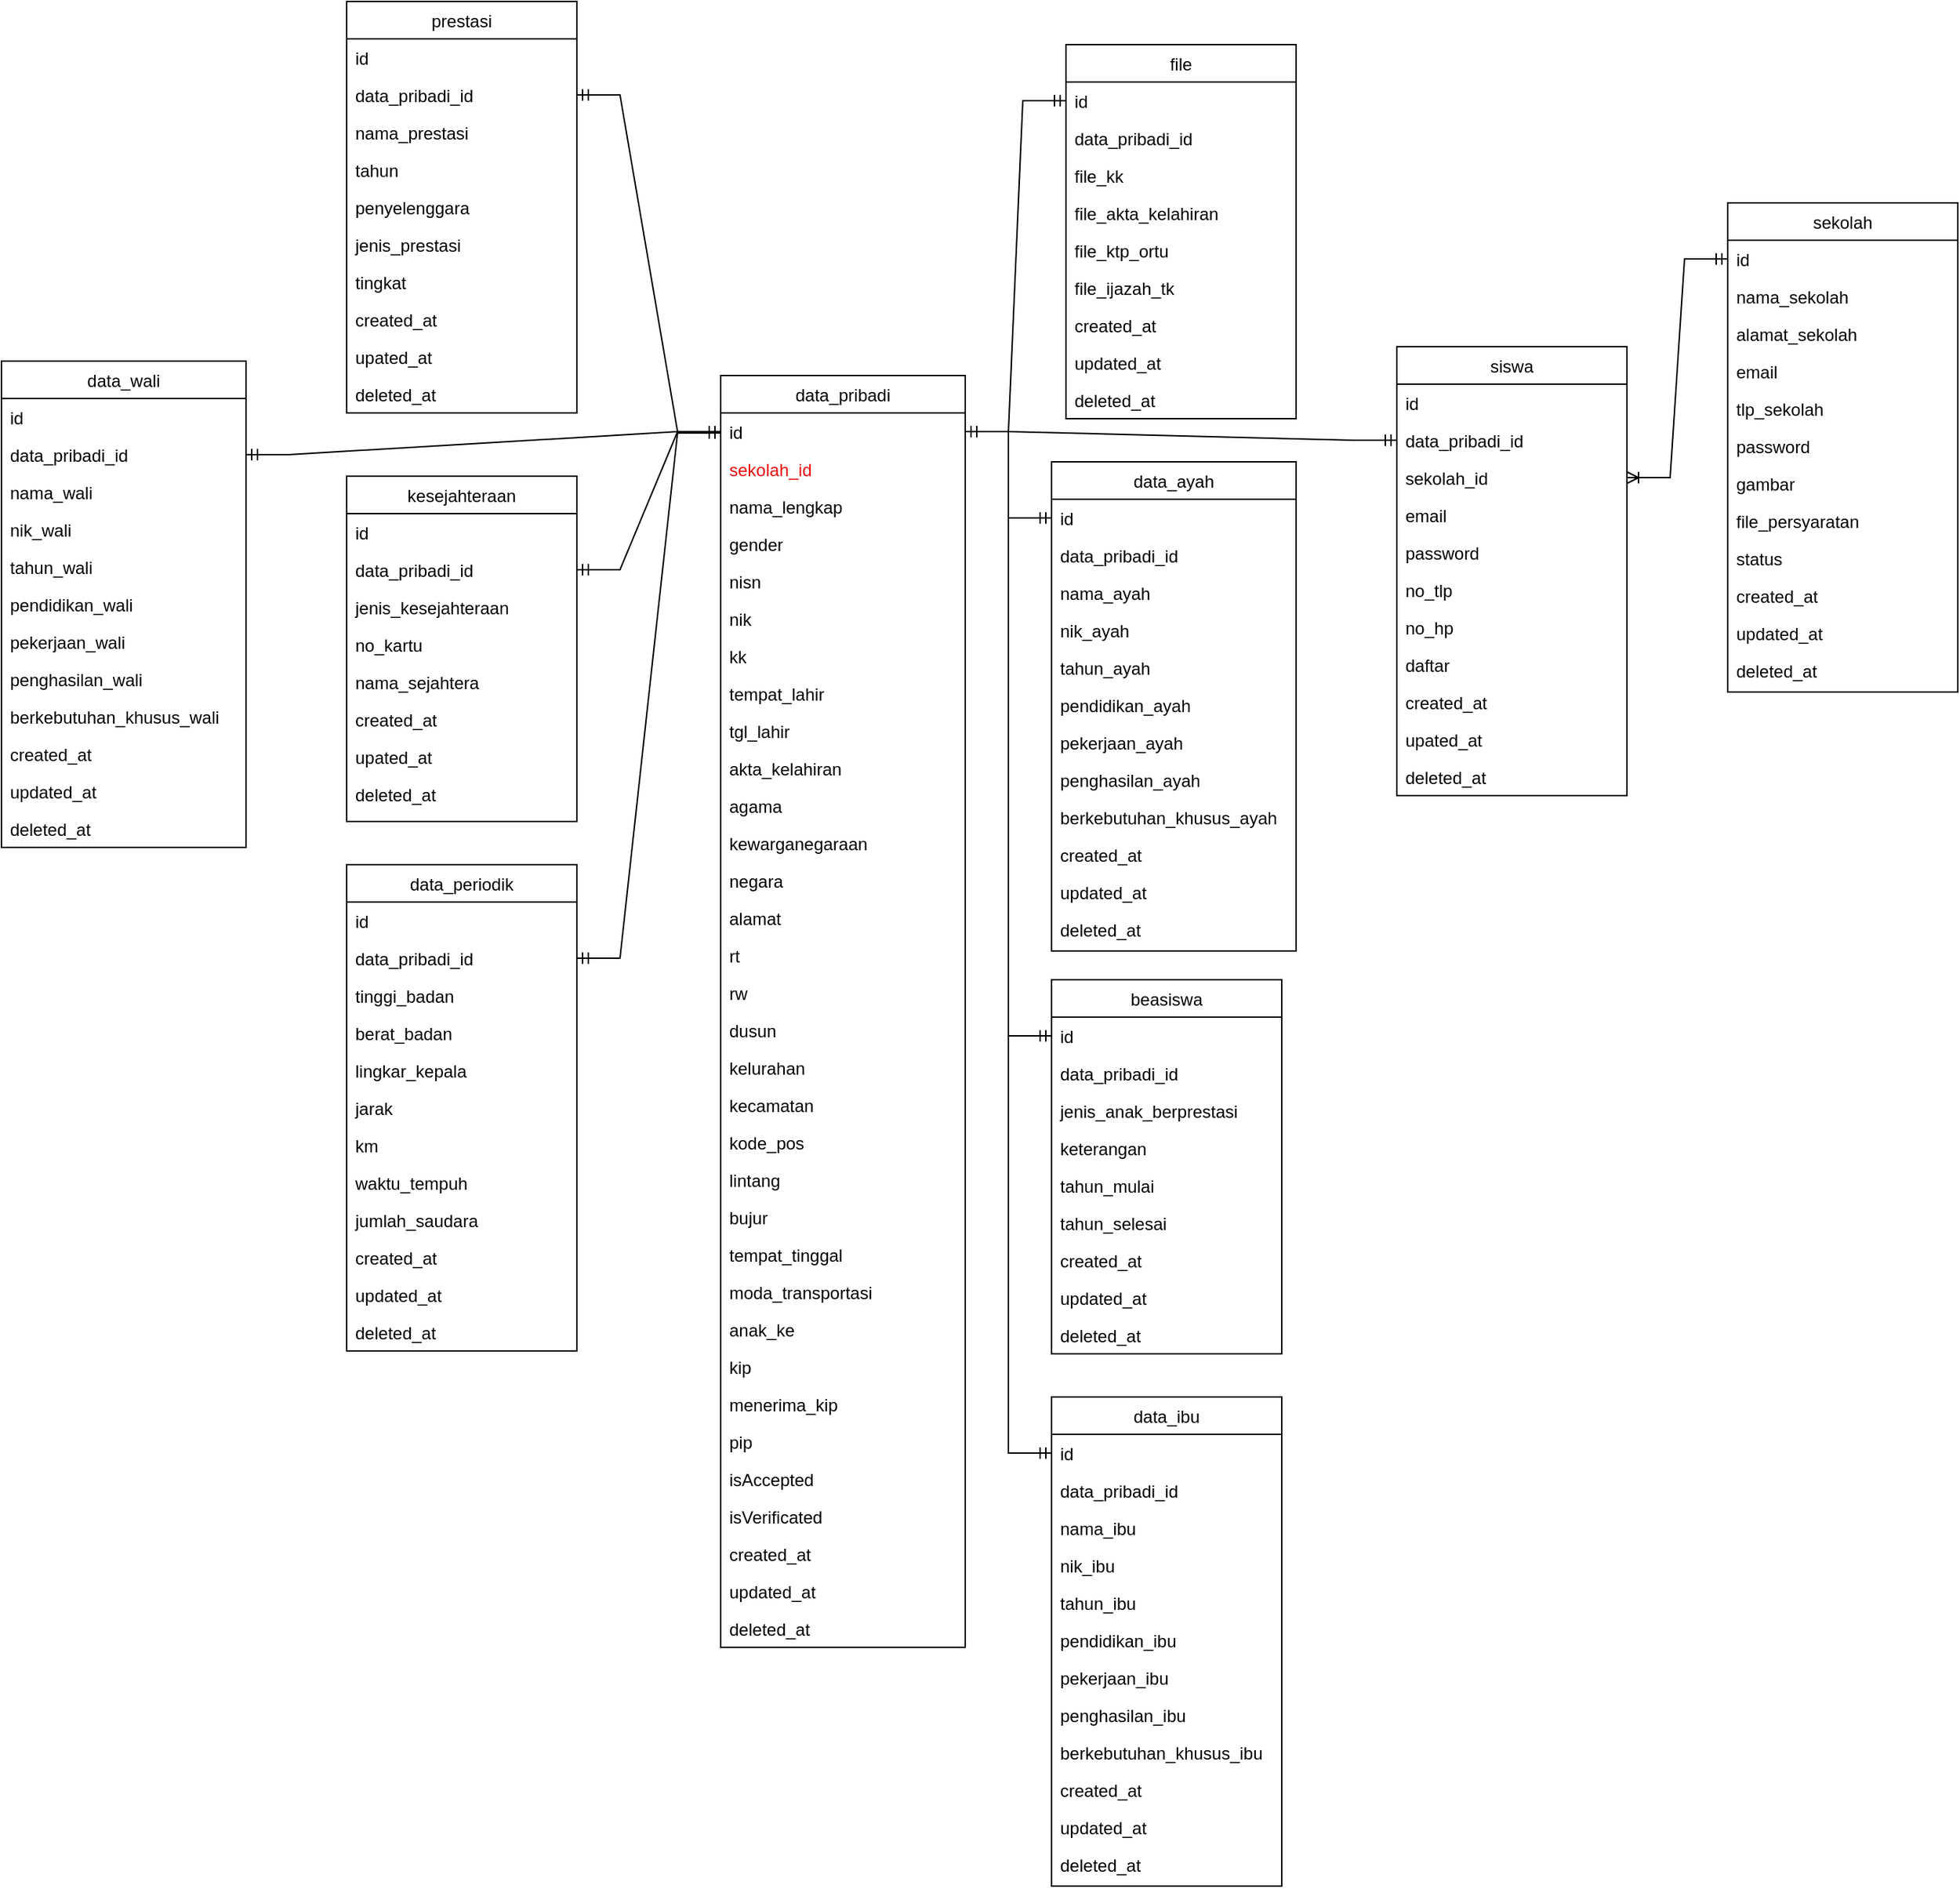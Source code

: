 <mxfile version="21.1.2" type="device">
  <diagram id="C5RBs43oDa-KdzZeNtuy" name="Page-1">
    <mxGraphModel dx="2427" dy="1991" grid="1" gridSize="10" guides="1" tooltips="1" connect="1" arrows="1" fold="1" page="1" pageScale="1" pageWidth="827" pageHeight="1169" math="0" shadow="0">
      <root>
        <mxCell id="WIyWlLk6GJQsqaUBKTNV-0" />
        <mxCell id="WIyWlLk6GJQsqaUBKTNV-1" parent="WIyWlLk6GJQsqaUBKTNV-0" />
        <mxCell id="zkfFHV4jXpPFQw0GAbJ--6" value="file" style="swimlane;fontStyle=0;align=center;verticalAlign=top;childLayout=stackLayout;horizontal=1;startSize=26;horizontalStack=0;resizeParent=1;resizeLast=0;collapsible=1;marginBottom=0;rounded=0;shadow=0;strokeWidth=1;" parent="WIyWlLk6GJQsqaUBKTNV-1" vertex="1">
          <mxGeometry x="290" y="-960" width="160" height="260" as="geometry">
            <mxRectangle x="130" y="380" width="160" height="26" as="alternateBounds" />
          </mxGeometry>
        </mxCell>
        <mxCell id="zkfFHV4jXpPFQw0GAbJ--7" value="id" style="text;align=left;verticalAlign=top;spacingLeft=4;spacingRight=4;overflow=hidden;rotatable=0;points=[[0,0.5],[1,0.5]];portConstraint=eastwest;" parent="zkfFHV4jXpPFQw0GAbJ--6" vertex="1">
          <mxGeometry y="26" width="160" height="26" as="geometry" />
        </mxCell>
        <mxCell id="zkfFHV4jXpPFQw0GAbJ--8" value="data_pribadi_id" style="text;align=left;verticalAlign=top;spacingLeft=4;spacingRight=4;overflow=hidden;rotatable=0;points=[[0,0.5],[1,0.5]];portConstraint=eastwest;rounded=0;shadow=0;html=0;" parent="zkfFHV4jXpPFQw0GAbJ--6" vertex="1">
          <mxGeometry y="52" width="160" height="26" as="geometry" />
        </mxCell>
        <mxCell id="zkfFHV4jXpPFQw0GAbJ--10" value="file_kk" style="text;align=left;verticalAlign=top;spacingLeft=4;spacingRight=4;overflow=hidden;rotatable=0;points=[[0,0.5],[1,0.5]];portConstraint=eastwest;fontStyle=0" parent="zkfFHV4jXpPFQw0GAbJ--6" vertex="1">
          <mxGeometry y="78" width="160" height="26" as="geometry" />
        </mxCell>
        <mxCell id="zkfFHV4jXpPFQw0GAbJ--11" value="file_akta_kelahiran" style="text;align=left;verticalAlign=top;spacingLeft=4;spacingRight=4;overflow=hidden;rotatable=0;points=[[0,0.5],[1,0.5]];portConstraint=eastwest;" parent="zkfFHV4jXpPFQw0GAbJ--6" vertex="1">
          <mxGeometry y="104" width="160" height="26" as="geometry" />
        </mxCell>
        <mxCell id="XGz8ffp7EtzrBtbNcbw--108" value="file_ktp_ortu" style="text;align=left;verticalAlign=top;spacingLeft=4;spacingRight=4;overflow=hidden;rotatable=0;points=[[0,0.5],[1,0.5]];portConstraint=eastwest;fontStyle=0" vertex="1" parent="zkfFHV4jXpPFQw0GAbJ--6">
          <mxGeometry y="130" width="160" height="26" as="geometry" />
        </mxCell>
        <mxCell id="XGz8ffp7EtzrBtbNcbw--109" value="file_ijazah_tk" style="text;align=left;verticalAlign=top;spacingLeft=4;spacingRight=4;overflow=hidden;rotatable=0;points=[[0,0.5],[1,0.5]];portConstraint=eastwest;fontStyle=0" vertex="1" parent="zkfFHV4jXpPFQw0GAbJ--6">
          <mxGeometry y="156" width="160" height="26" as="geometry" />
        </mxCell>
        <mxCell id="XGz8ffp7EtzrBtbNcbw--124" value="created_at" style="text;align=left;verticalAlign=top;spacingLeft=4;spacingRight=4;overflow=hidden;rotatable=0;points=[[0,0.5],[1,0.5]];portConstraint=eastwest;fontStyle=0" vertex="1" parent="zkfFHV4jXpPFQw0GAbJ--6">
          <mxGeometry y="182" width="160" height="26" as="geometry" />
        </mxCell>
        <mxCell id="XGz8ffp7EtzrBtbNcbw--125" value="updated_at" style="text;align=left;verticalAlign=top;spacingLeft=4;spacingRight=4;overflow=hidden;rotatable=0;points=[[0,0.5],[1,0.5]];portConstraint=eastwest;fontStyle=0" vertex="1" parent="zkfFHV4jXpPFQw0GAbJ--6">
          <mxGeometry y="208" width="160" height="26" as="geometry" />
        </mxCell>
        <mxCell id="XGz8ffp7EtzrBtbNcbw--126" value="deleted_at" style="text;align=left;verticalAlign=top;spacingLeft=4;spacingRight=4;overflow=hidden;rotatable=0;points=[[0,0.5],[1,0.5]];portConstraint=eastwest;fontStyle=0" vertex="1" parent="zkfFHV4jXpPFQw0GAbJ--6">
          <mxGeometry y="234" width="160" height="26" as="geometry" />
        </mxCell>
        <mxCell id="zkfFHV4jXpPFQw0GAbJ--13" value="beasiswa" style="swimlane;fontStyle=0;align=center;verticalAlign=top;childLayout=stackLayout;horizontal=1;startSize=26;horizontalStack=0;resizeParent=1;resizeLast=0;collapsible=1;marginBottom=0;rounded=0;shadow=0;strokeWidth=1;" parent="WIyWlLk6GJQsqaUBKTNV-1" vertex="1">
          <mxGeometry x="280" y="-310" width="160" height="260" as="geometry">
            <mxRectangle x="340" y="380" width="170" height="26" as="alternateBounds" />
          </mxGeometry>
        </mxCell>
        <mxCell id="zkfFHV4jXpPFQw0GAbJ--14" value="id" style="text;align=left;verticalAlign=top;spacingLeft=4;spacingRight=4;overflow=hidden;rotatable=0;points=[[0,0.5],[1,0.5]];portConstraint=eastwest;" parent="zkfFHV4jXpPFQw0GAbJ--13" vertex="1">
          <mxGeometry y="26" width="160" height="26" as="geometry" />
        </mxCell>
        <mxCell id="XGz8ffp7EtzrBtbNcbw--8" value="data_pribadi_id" style="text;align=left;verticalAlign=top;spacingLeft=4;spacingRight=4;overflow=hidden;rotatable=0;points=[[0,0.5],[1,0.5]];portConstraint=eastwest;" vertex="1" parent="zkfFHV4jXpPFQw0GAbJ--13">
          <mxGeometry y="52" width="160" height="26" as="geometry" />
        </mxCell>
        <mxCell id="XGz8ffp7EtzrBtbNcbw--9" value="jenis_anak_berprestasi" style="text;align=left;verticalAlign=top;spacingLeft=4;spacingRight=4;overflow=hidden;rotatable=0;points=[[0,0.5],[1,0.5]];portConstraint=eastwest;" vertex="1" parent="zkfFHV4jXpPFQw0GAbJ--13">
          <mxGeometry y="78" width="160" height="26" as="geometry" />
        </mxCell>
        <mxCell id="XGz8ffp7EtzrBtbNcbw--10" value="keterangan" style="text;align=left;verticalAlign=top;spacingLeft=4;spacingRight=4;overflow=hidden;rotatable=0;points=[[0,0.5],[1,0.5]];portConstraint=eastwest;" vertex="1" parent="zkfFHV4jXpPFQw0GAbJ--13">
          <mxGeometry y="104" width="160" height="26" as="geometry" />
        </mxCell>
        <mxCell id="XGz8ffp7EtzrBtbNcbw--11" value="tahun_mulai" style="text;align=left;verticalAlign=top;spacingLeft=4;spacingRight=4;overflow=hidden;rotatable=0;points=[[0,0.5],[1,0.5]];portConstraint=eastwest;" vertex="1" parent="zkfFHV4jXpPFQw0GAbJ--13">
          <mxGeometry y="130" width="160" height="26" as="geometry" />
        </mxCell>
        <mxCell id="XGz8ffp7EtzrBtbNcbw--12" value="tahun_selesai" style="text;align=left;verticalAlign=top;spacingLeft=4;spacingRight=4;overflow=hidden;rotatable=0;points=[[0,0.5],[1,0.5]];portConstraint=eastwest;" vertex="1" parent="zkfFHV4jXpPFQw0GAbJ--13">
          <mxGeometry y="156" width="160" height="26" as="geometry" />
        </mxCell>
        <mxCell id="XGz8ffp7EtzrBtbNcbw--29" value="created_at" style="text;align=left;verticalAlign=top;spacingLeft=4;spacingRight=4;overflow=hidden;rotatable=0;points=[[0,0.5],[1,0.5]];portConstraint=eastwest;" vertex="1" parent="zkfFHV4jXpPFQw0GAbJ--13">
          <mxGeometry y="182" width="160" height="26" as="geometry" />
        </mxCell>
        <mxCell id="XGz8ffp7EtzrBtbNcbw--30" value="updated_at" style="text;align=left;verticalAlign=top;spacingLeft=4;spacingRight=4;overflow=hidden;rotatable=0;points=[[0,0.5],[1,0.5]];portConstraint=eastwest;" vertex="1" parent="zkfFHV4jXpPFQw0GAbJ--13">
          <mxGeometry y="208" width="160" height="26" as="geometry" />
        </mxCell>
        <mxCell id="XGz8ffp7EtzrBtbNcbw--31" value="deleted_at" style="text;align=left;verticalAlign=top;spacingLeft=4;spacingRight=4;overflow=hidden;rotatable=0;points=[[0,0.5],[1,0.5]];portConstraint=eastwest;" vertex="1" parent="zkfFHV4jXpPFQw0GAbJ--13">
          <mxGeometry y="234" width="160" height="26" as="geometry" />
        </mxCell>
        <mxCell id="zkfFHV4jXpPFQw0GAbJ--17" value="sekolah" style="swimlane;fontStyle=0;align=center;verticalAlign=top;childLayout=stackLayout;horizontal=1;startSize=26;horizontalStack=0;resizeParent=1;resizeLast=0;collapsible=1;marginBottom=0;rounded=0;shadow=0;strokeWidth=1;" parent="WIyWlLk6GJQsqaUBKTNV-1" vertex="1">
          <mxGeometry x="750" y="-850" width="160" height="340" as="geometry">
            <mxRectangle x="550" y="140" width="160" height="26" as="alternateBounds" />
          </mxGeometry>
        </mxCell>
        <mxCell id="zkfFHV4jXpPFQw0GAbJ--18" value="id" style="text;align=left;verticalAlign=top;spacingLeft=4;spacingRight=4;overflow=hidden;rotatable=0;points=[[0,0.5],[1,0.5]];portConstraint=eastwest;" parent="zkfFHV4jXpPFQw0GAbJ--17" vertex="1">
          <mxGeometry y="26" width="160" height="26" as="geometry" />
        </mxCell>
        <mxCell id="zkfFHV4jXpPFQw0GAbJ--19" value="nama_sekolah" style="text;align=left;verticalAlign=top;spacingLeft=4;spacingRight=4;overflow=hidden;rotatable=0;points=[[0,0.5],[1,0.5]];portConstraint=eastwest;rounded=0;shadow=0;html=0;" parent="zkfFHV4jXpPFQw0GAbJ--17" vertex="1">
          <mxGeometry y="52" width="160" height="26" as="geometry" />
        </mxCell>
        <mxCell id="zkfFHV4jXpPFQw0GAbJ--20" value="alamat_sekolah" style="text;align=left;verticalAlign=top;spacingLeft=4;spacingRight=4;overflow=hidden;rotatable=0;points=[[0,0.5],[1,0.5]];portConstraint=eastwest;rounded=0;shadow=0;html=0;" parent="zkfFHV4jXpPFQw0GAbJ--17" vertex="1">
          <mxGeometry y="78" width="160" height="26" as="geometry" />
        </mxCell>
        <mxCell id="zkfFHV4jXpPFQw0GAbJ--21" value="email" style="text;align=left;verticalAlign=top;spacingLeft=4;spacingRight=4;overflow=hidden;rotatable=0;points=[[0,0.5],[1,0.5]];portConstraint=eastwest;rounded=0;shadow=0;html=0;" parent="zkfFHV4jXpPFQw0GAbJ--17" vertex="1">
          <mxGeometry y="104" width="160" height="26" as="geometry" />
        </mxCell>
        <mxCell id="zkfFHV4jXpPFQw0GAbJ--22" value="tlp_sekolah" style="text;align=left;verticalAlign=top;spacingLeft=4;spacingRight=4;overflow=hidden;rotatable=0;points=[[0,0.5],[1,0.5]];portConstraint=eastwest;rounded=0;shadow=0;html=0;" parent="zkfFHV4jXpPFQw0GAbJ--17" vertex="1">
          <mxGeometry y="130" width="160" height="26" as="geometry" />
        </mxCell>
        <mxCell id="XGz8ffp7EtzrBtbNcbw--4" value="password" style="text;align=left;verticalAlign=top;spacingLeft=4;spacingRight=4;overflow=hidden;rotatable=0;points=[[0,0.5],[1,0.5]];portConstraint=eastwest;rounded=0;shadow=0;html=0;" vertex="1" parent="zkfFHV4jXpPFQw0GAbJ--17">
          <mxGeometry y="156" width="160" height="26" as="geometry" />
        </mxCell>
        <mxCell id="XGz8ffp7EtzrBtbNcbw--5" value="gambar" style="text;align=left;verticalAlign=top;spacingLeft=4;spacingRight=4;overflow=hidden;rotatable=0;points=[[0,0.5],[1,0.5]];portConstraint=eastwest;rounded=0;shadow=0;html=0;" vertex="1" parent="zkfFHV4jXpPFQw0GAbJ--17">
          <mxGeometry y="182" width="160" height="26" as="geometry" />
        </mxCell>
        <mxCell id="XGz8ffp7EtzrBtbNcbw--6" value="file_persyaratan" style="text;align=left;verticalAlign=top;spacingLeft=4;spacingRight=4;overflow=hidden;rotatable=0;points=[[0,0.5],[1,0.5]];portConstraint=eastwest;rounded=0;shadow=0;html=0;" vertex="1" parent="zkfFHV4jXpPFQw0GAbJ--17">
          <mxGeometry y="208" width="160" height="26" as="geometry" />
        </mxCell>
        <mxCell id="XGz8ffp7EtzrBtbNcbw--7" value="status" style="text;align=left;verticalAlign=top;spacingLeft=4;spacingRight=4;overflow=hidden;rotatable=0;points=[[0,0.5],[1,0.5]];portConstraint=eastwest;rounded=0;shadow=0;html=0;" vertex="1" parent="zkfFHV4jXpPFQw0GAbJ--17">
          <mxGeometry y="234" width="160" height="26" as="geometry" />
        </mxCell>
        <mxCell id="XGz8ffp7EtzrBtbNcbw--23" value="created_at" style="text;align=left;verticalAlign=top;spacingLeft=4;spacingRight=4;overflow=hidden;rotatable=0;points=[[0,0.5],[1,0.5]];portConstraint=eastwest;rounded=0;shadow=0;html=0;" vertex="1" parent="zkfFHV4jXpPFQw0GAbJ--17">
          <mxGeometry y="260" width="160" height="26" as="geometry" />
        </mxCell>
        <mxCell id="XGz8ffp7EtzrBtbNcbw--24" value="updated_at" style="text;align=left;verticalAlign=top;spacingLeft=4;spacingRight=4;overflow=hidden;rotatable=0;points=[[0,0.5],[1,0.5]];portConstraint=eastwest;rounded=0;shadow=0;html=0;" vertex="1" parent="zkfFHV4jXpPFQw0GAbJ--17">
          <mxGeometry y="286" width="160" height="26" as="geometry" />
        </mxCell>
        <mxCell id="XGz8ffp7EtzrBtbNcbw--25" value="deleted_at" style="text;align=left;verticalAlign=top;spacingLeft=4;spacingRight=4;overflow=hidden;rotatable=0;points=[[0,0.5],[1,0.5]];portConstraint=eastwest;rounded=0;shadow=0;html=0;" vertex="1" parent="zkfFHV4jXpPFQw0GAbJ--17">
          <mxGeometry y="312" width="160" height="26" as="geometry" />
        </mxCell>
        <mxCell id="XGz8ffp7EtzrBtbNcbw--13" value="data_ayah" style="swimlane;fontStyle=0;align=center;verticalAlign=top;childLayout=stackLayout;horizontal=1;startSize=26;horizontalStack=0;resizeParent=1;resizeLast=0;collapsible=1;marginBottom=0;rounded=0;shadow=0;strokeWidth=1;" vertex="1" parent="WIyWlLk6GJQsqaUBKTNV-1">
          <mxGeometry x="280" y="-670" width="170" height="340" as="geometry">
            <mxRectangle x="550" y="140" width="160" height="26" as="alternateBounds" />
          </mxGeometry>
        </mxCell>
        <mxCell id="XGz8ffp7EtzrBtbNcbw--14" value="id" style="text;align=left;verticalAlign=top;spacingLeft=4;spacingRight=4;overflow=hidden;rotatable=0;points=[[0,0.5],[1,0.5]];portConstraint=eastwest;" vertex="1" parent="XGz8ffp7EtzrBtbNcbw--13">
          <mxGeometry y="26" width="170" height="26" as="geometry" />
        </mxCell>
        <mxCell id="XGz8ffp7EtzrBtbNcbw--70" value="data_pribadi_id" style="text;align=left;verticalAlign=top;spacingLeft=4;spacingRight=4;overflow=hidden;rotatable=0;points=[[0,0.5],[1,0.5]];portConstraint=eastwest;rounded=0;shadow=0;html=0;" vertex="1" parent="XGz8ffp7EtzrBtbNcbw--13">
          <mxGeometry y="52" width="170" height="26" as="geometry" />
        </mxCell>
        <mxCell id="XGz8ffp7EtzrBtbNcbw--15" value="nama_ayah" style="text;align=left;verticalAlign=top;spacingLeft=4;spacingRight=4;overflow=hidden;rotatable=0;points=[[0,0.5],[1,0.5]];portConstraint=eastwest;rounded=0;shadow=0;html=0;" vertex="1" parent="XGz8ffp7EtzrBtbNcbw--13">
          <mxGeometry y="78" width="170" height="26" as="geometry" />
        </mxCell>
        <mxCell id="XGz8ffp7EtzrBtbNcbw--16" value="nik_ayah" style="text;align=left;verticalAlign=top;spacingLeft=4;spacingRight=4;overflow=hidden;rotatable=0;points=[[0,0.5],[1,0.5]];portConstraint=eastwest;rounded=0;shadow=0;html=0;" vertex="1" parent="XGz8ffp7EtzrBtbNcbw--13">
          <mxGeometry y="104" width="170" height="26" as="geometry" />
        </mxCell>
        <mxCell id="XGz8ffp7EtzrBtbNcbw--17" value="tahun_ayah" style="text;align=left;verticalAlign=top;spacingLeft=4;spacingRight=4;overflow=hidden;rotatable=0;points=[[0,0.5],[1,0.5]];portConstraint=eastwest;rounded=0;shadow=0;html=0;" vertex="1" parent="XGz8ffp7EtzrBtbNcbw--13">
          <mxGeometry y="130" width="170" height="26" as="geometry" />
        </mxCell>
        <mxCell id="XGz8ffp7EtzrBtbNcbw--18" value="pendidikan_ayah" style="text;align=left;verticalAlign=top;spacingLeft=4;spacingRight=4;overflow=hidden;rotatable=0;points=[[0,0.5],[1,0.5]];portConstraint=eastwest;rounded=0;shadow=0;html=0;" vertex="1" parent="XGz8ffp7EtzrBtbNcbw--13">
          <mxGeometry y="156" width="170" height="26" as="geometry" />
        </mxCell>
        <mxCell id="XGz8ffp7EtzrBtbNcbw--19" value="pekerjaan_ayah" style="text;align=left;verticalAlign=top;spacingLeft=4;spacingRight=4;overflow=hidden;rotatable=0;points=[[0,0.5],[1,0.5]];portConstraint=eastwest;rounded=0;shadow=0;html=0;" vertex="1" parent="XGz8ffp7EtzrBtbNcbw--13">
          <mxGeometry y="182" width="170" height="26" as="geometry" />
        </mxCell>
        <mxCell id="XGz8ffp7EtzrBtbNcbw--20" value="penghasilan_ayah" style="text;align=left;verticalAlign=top;spacingLeft=4;spacingRight=4;overflow=hidden;rotatable=0;points=[[0,0.5],[1,0.5]];portConstraint=eastwest;rounded=0;shadow=0;html=0;" vertex="1" parent="XGz8ffp7EtzrBtbNcbw--13">
          <mxGeometry y="208" width="170" height="26" as="geometry" />
        </mxCell>
        <mxCell id="XGz8ffp7EtzrBtbNcbw--21" value="berkebutuhan_khusus_ayah" style="text;align=left;verticalAlign=top;spacingLeft=4;spacingRight=4;overflow=hidden;rotatable=0;points=[[0,0.5],[1,0.5]];portConstraint=eastwest;rounded=0;shadow=0;html=0;" vertex="1" parent="XGz8ffp7EtzrBtbNcbw--13">
          <mxGeometry y="234" width="170" height="26" as="geometry" />
        </mxCell>
        <mxCell id="XGz8ffp7EtzrBtbNcbw--22" value="created_at" style="text;align=left;verticalAlign=top;spacingLeft=4;spacingRight=4;overflow=hidden;rotatable=0;points=[[0,0.5],[1,0.5]];portConstraint=eastwest;rounded=0;shadow=0;html=0;" vertex="1" parent="XGz8ffp7EtzrBtbNcbw--13">
          <mxGeometry y="260" width="170" height="26" as="geometry" />
        </mxCell>
        <mxCell id="XGz8ffp7EtzrBtbNcbw--32" value="updated_at" style="text;align=left;verticalAlign=top;spacingLeft=4;spacingRight=4;overflow=hidden;rotatable=0;points=[[0,0.5],[1,0.5]];portConstraint=eastwest;rounded=0;shadow=0;html=0;" vertex="1" parent="XGz8ffp7EtzrBtbNcbw--13">
          <mxGeometry y="286" width="170" height="26" as="geometry" />
        </mxCell>
        <mxCell id="XGz8ffp7EtzrBtbNcbw--33" value="deleted_at" style="text;align=left;verticalAlign=top;spacingLeft=4;spacingRight=4;overflow=hidden;rotatable=0;points=[[0,0.5],[1,0.5]];portConstraint=eastwest;rounded=0;shadow=0;html=0;" vertex="1" parent="XGz8ffp7EtzrBtbNcbw--13">
          <mxGeometry y="312" width="170" height="26" as="geometry" />
        </mxCell>
        <mxCell id="XGz8ffp7EtzrBtbNcbw--34" value="data_ibu" style="swimlane;fontStyle=0;align=center;verticalAlign=top;childLayout=stackLayout;horizontal=1;startSize=26;horizontalStack=0;resizeParent=1;resizeLast=0;collapsible=1;marginBottom=0;rounded=0;shadow=0;strokeWidth=1;" vertex="1" parent="WIyWlLk6GJQsqaUBKTNV-1">
          <mxGeometry x="280" y="-20" width="160" height="340" as="geometry">
            <mxRectangle x="550" y="140" width="160" height="26" as="alternateBounds" />
          </mxGeometry>
        </mxCell>
        <mxCell id="XGz8ffp7EtzrBtbNcbw--35" value="id" style="text;align=left;verticalAlign=top;spacingLeft=4;spacingRight=4;overflow=hidden;rotatable=0;points=[[0,0.5],[1,0.5]];portConstraint=eastwest;" vertex="1" parent="XGz8ffp7EtzrBtbNcbw--34">
          <mxGeometry y="26" width="160" height="26" as="geometry" />
        </mxCell>
        <mxCell id="XGz8ffp7EtzrBtbNcbw--71" value="data_pribadi_id" style="text;align=left;verticalAlign=top;spacingLeft=4;spacingRight=4;overflow=hidden;rotatable=0;points=[[0,0.5],[1,0.5]];portConstraint=eastwest;rounded=0;shadow=0;html=0;" vertex="1" parent="XGz8ffp7EtzrBtbNcbw--34">
          <mxGeometry y="52" width="160" height="26" as="geometry" />
        </mxCell>
        <mxCell id="XGz8ffp7EtzrBtbNcbw--36" value="nama_ibu" style="text;align=left;verticalAlign=top;spacingLeft=4;spacingRight=4;overflow=hidden;rotatable=0;points=[[0,0.5],[1,0.5]];portConstraint=eastwest;rounded=0;shadow=0;html=0;" vertex="1" parent="XGz8ffp7EtzrBtbNcbw--34">
          <mxGeometry y="78" width="160" height="26" as="geometry" />
        </mxCell>
        <mxCell id="XGz8ffp7EtzrBtbNcbw--37" value="nik_ibu" style="text;align=left;verticalAlign=top;spacingLeft=4;spacingRight=4;overflow=hidden;rotatable=0;points=[[0,0.5],[1,0.5]];portConstraint=eastwest;rounded=0;shadow=0;html=0;" vertex="1" parent="XGz8ffp7EtzrBtbNcbw--34">
          <mxGeometry y="104" width="160" height="26" as="geometry" />
        </mxCell>
        <mxCell id="XGz8ffp7EtzrBtbNcbw--38" value="tahun_ibu" style="text;align=left;verticalAlign=top;spacingLeft=4;spacingRight=4;overflow=hidden;rotatable=0;points=[[0,0.5],[1,0.5]];portConstraint=eastwest;rounded=0;shadow=0;html=0;" vertex="1" parent="XGz8ffp7EtzrBtbNcbw--34">
          <mxGeometry y="130" width="160" height="26" as="geometry" />
        </mxCell>
        <mxCell id="XGz8ffp7EtzrBtbNcbw--39" value="pendidikan_ibu" style="text;align=left;verticalAlign=top;spacingLeft=4;spacingRight=4;overflow=hidden;rotatable=0;points=[[0,0.5],[1,0.5]];portConstraint=eastwest;rounded=0;shadow=0;html=0;" vertex="1" parent="XGz8ffp7EtzrBtbNcbw--34">
          <mxGeometry y="156" width="160" height="26" as="geometry" />
        </mxCell>
        <mxCell id="XGz8ffp7EtzrBtbNcbw--40" value="pekerjaan_ibu" style="text;align=left;verticalAlign=top;spacingLeft=4;spacingRight=4;overflow=hidden;rotatable=0;points=[[0,0.5],[1,0.5]];portConstraint=eastwest;rounded=0;shadow=0;html=0;" vertex="1" parent="XGz8ffp7EtzrBtbNcbw--34">
          <mxGeometry y="182" width="160" height="26" as="geometry" />
        </mxCell>
        <mxCell id="XGz8ffp7EtzrBtbNcbw--41" value="penghasilan_ibu" style="text;align=left;verticalAlign=top;spacingLeft=4;spacingRight=4;overflow=hidden;rotatable=0;points=[[0,0.5],[1,0.5]];portConstraint=eastwest;rounded=0;shadow=0;html=0;" vertex="1" parent="XGz8ffp7EtzrBtbNcbw--34">
          <mxGeometry y="208" width="160" height="26" as="geometry" />
        </mxCell>
        <mxCell id="XGz8ffp7EtzrBtbNcbw--42" value="berkebutuhan_khusus_ibu" style="text;align=left;verticalAlign=top;spacingLeft=4;spacingRight=4;overflow=hidden;rotatable=0;points=[[0,0.5],[1,0.5]];portConstraint=eastwest;rounded=0;shadow=0;html=0;" vertex="1" parent="XGz8ffp7EtzrBtbNcbw--34">
          <mxGeometry y="234" width="160" height="26" as="geometry" />
        </mxCell>
        <mxCell id="XGz8ffp7EtzrBtbNcbw--43" value="created_at" style="text;align=left;verticalAlign=top;spacingLeft=4;spacingRight=4;overflow=hidden;rotatable=0;points=[[0,0.5],[1,0.5]];portConstraint=eastwest;rounded=0;shadow=0;html=0;" vertex="1" parent="XGz8ffp7EtzrBtbNcbw--34">
          <mxGeometry y="260" width="160" height="26" as="geometry" />
        </mxCell>
        <mxCell id="XGz8ffp7EtzrBtbNcbw--44" value="updated_at" style="text;align=left;verticalAlign=top;spacingLeft=4;spacingRight=4;overflow=hidden;rotatable=0;points=[[0,0.5],[1,0.5]];portConstraint=eastwest;rounded=0;shadow=0;html=0;" vertex="1" parent="XGz8ffp7EtzrBtbNcbw--34">
          <mxGeometry y="286" width="160" height="26" as="geometry" />
        </mxCell>
        <mxCell id="XGz8ffp7EtzrBtbNcbw--45" value="deleted_at" style="text;align=left;verticalAlign=top;spacingLeft=4;spacingRight=4;overflow=hidden;rotatable=0;points=[[0,0.5],[1,0.5]];portConstraint=eastwest;rounded=0;shadow=0;html=0;" vertex="1" parent="XGz8ffp7EtzrBtbNcbw--34">
          <mxGeometry y="312" width="160" height="26" as="geometry" />
        </mxCell>
        <mxCell id="XGz8ffp7EtzrBtbNcbw--46" value="data_wali" style="swimlane;fontStyle=0;align=center;verticalAlign=top;childLayout=stackLayout;horizontal=1;startSize=26;horizontalStack=0;resizeParent=1;resizeLast=0;collapsible=1;marginBottom=0;rounded=0;shadow=0;strokeWidth=1;" vertex="1" parent="WIyWlLk6GJQsqaUBKTNV-1">
          <mxGeometry x="-450" y="-740" width="170" height="338" as="geometry">
            <mxRectangle x="550" y="140" width="160" height="26" as="alternateBounds" />
          </mxGeometry>
        </mxCell>
        <mxCell id="XGz8ffp7EtzrBtbNcbw--47" value="id" style="text;align=left;verticalAlign=top;spacingLeft=4;spacingRight=4;overflow=hidden;rotatable=0;points=[[0,0.5],[1,0.5]];portConstraint=eastwest;" vertex="1" parent="XGz8ffp7EtzrBtbNcbw--46">
          <mxGeometry y="26" width="170" height="26" as="geometry" />
        </mxCell>
        <mxCell id="XGz8ffp7EtzrBtbNcbw--72" value="data_pribadi_id" style="text;align=left;verticalAlign=top;spacingLeft=4;spacingRight=4;overflow=hidden;rotatable=0;points=[[0,0.5],[1,0.5]];portConstraint=eastwest;rounded=0;shadow=0;html=0;" vertex="1" parent="XGz8ffp7EtzrBtbNcbw--46">
          <mxGeometry y="52" width="170" height="26" as="geometry" />
        </mxCell>
        <mxCell id="XGz8ffp7EtzrBtbNcbw--48" value="nama_wali" style="text;align=left;verticalAlign=top;spacingLeft=4;spacingRight=4;overflow=hidden;rotatable=0;points=[[0,0.5],[1,0.5]];portConstraint=eastwest;rounded=0;shadow=0;html=0;" vertex="1" parent="XGz8ffp7EtzrBtbNcbw--46">
          <mxGeometry y="78" width="170" height="26" as="geometry" />
        </mxCell>
        <mxCell id="XGz8ffp7EtzrBtbNcbw--49" value="nik_wali" style="text;align=left;verticalAlign=top;spacingLeft=4;spacingRight=4;overflow=hidden;rotatable=0;points=[[0,0.5],[1,0.5]];portConstraint=eastwest;rounded=0;shadow=0;html=0;" vertex="1" parent="XGz8ffp7EtzrBtbNcbw--46">
          <mxGeometry y="104" width="170" height="26" as="geometry" />
        </mxCell>
        <mxCell id="XGz8ffp7EtzrBtbNcbw--50" value="tahun_wali" style="text;align=left;verticalAlign=top;spacingLeft=4;spacingRight=4;overflow=hidden;rotatable=0;points=[[0,0.5],[1,0.5]];portConstraint=eastwest;rounded=0;shadow=0;html=0;" vertex="1" parent="XGz8ffp7EtzrBtbNcbw--46">
          <mxGeometry y="130" width="170" height="26" as="geometry" />
        </mxCell>
        <mxCell id="XGz8ffp7EtzrBtbNcbw--51" value="pendidikan_wali" style="text;align=left;verticalAlign=top;spacingLeft=4;spacingRight=4;overflow=hidden;rotatable=0;points=[[0,0.5],[1,0.5]];portConstraint=eastwest;rounded=0;shadow=0;html=0;" vertex="1" parent="XGz8ffp7EtzrBtbNcbw--46">
          <mxGeometry y="156" width="170" height="26" as="geometry" />
        </mxCell>
        <mxCell id="XGz8ffp7EtzrBtbNcbw--52" value="pekerjaan_wali" style="text;align=left;verticalAlign=top;spacingLeft=4;spacingRight=4;overflow=hidden;rotatable=0;points=[[0,0.5],[1,0.5]];portConstraint=eastwest;rounded=0;shadow=0;html=0;" vertex="1" parent="XGz8ffp7EtzrBtbNcbw--46">
          <mxGeometry y="182" width="170" height="26" as="geometry" />
        </mxCell>
        <mxCell id="XGz8ffp7EtzrBtbNcbw--53" value="penghasilan_wali" style="text;align=left;verticalAlign=top;spacingLeft=4;spacingRight=4;overflow=hidden;rotatable=0;points=[[0,0.5],[1,0.5]];portConstraint=eastwest;rounded=0;shadow=0;html=0;" vertex="1" parent="XGz8ffp7EtzrBtbNcbw--46">
          <mxGeometry y="208" width="170" height="26" as="geometry" />
        </mxCell>
        <mxCell id="XGz8ffp7EtzrBtbNcbw--54" value="berkebutuhan_khusus_wali" style="text;align=left;verticalAlign=top;spacingLeft=4;spacingRight=4;overflow=hidden;rotatable=0;points=[[0,0.5],[1,0.5]];portConstraint=eastwest;rounded=0;shadow=0;html=0;" vertex="1" parent="XGz8ffp7EtzrBtbNcbw--46">
          <mxGeometry y="234" width="170" height="26" as="geometry" />
        </mxCell>
        <mxCell id="XGz8ffp7EtzrBtbNcbw--55" value="created_at" style="text;align=left;verticalAlign=top;spacingLeft=4;spacingRight=4;overflow=hidden;rotatable=0;points=[[0,0.5],[1,0.5]];portConstraint=eastwest;rounded=0;shadow=0;html=0;" vertex="1" parent="XGz8ffp7EtzrBtbNcbw--46">
          <mxGeometry y="260" width="170" height="26" as="geometry" />
        </mxCell>
        <mxCell id="XGz8ffp7EtzrBtbNcbw--56" value="updated_at" style="text;align=left;verticalAlign=top;spacingLeft=4;spacingRight=4;overflow=hidden;rotatable=0;points=[[0,0.5],[1,0.5]];portConstraint=eastwest;rounded=0;shadow=0;html=0;" vertex="1" parent="XGz8ffp7EtzrBtbNcbw--46">
          <mxGeometry y="286" width="170" height="26" as="geometry" />
        </mxCell>
        <mxCell id="XGz8ffp7EtzrBtbNcbw--57" value="deleted_at" style="text;align=left;verticalAlign=top;spacingLeft=4;spacingRight=4;overflow=hidden;rotatable=0;points=[[0,0.5],[1,0.5]];portConstraint=eastwest;rounded=0;shadow=0;html=0;" vertex="1" parent="XGz8ffp7EtzrBtbNcbw--46">
          <mxGeometry y="312" width="170" height="26" as="geometry" />
        </mxCell>
        <mxCell id="XGz8ffp7EtzrBtbNcbw--58" value="data_periodik" style="swimlane;fontStyle=0;align=center;verticalAlign=top;childLayout=stackLayout;horizontal=1;startSize=26;horizontalStack=0;resizeParent=1;resizeLast=0;collapsible=1;marginBottom=0;rounded=0;shadow=0;strokeWidth=1;" vertex="1" parent="WIyWlLk6GJQsqaUBKTNV-1">
          <mxGeometry x="-210" y="-390" width="160" height="338" as="geometry">
            <mxRectangle x="550" y="140" width="160" height="26" as="alternateBounds" />
          </mxGeometry>
        </mxCell>
        <mxCell id="XGz8ffp7EtzrBtbNcbw--59" value="id" style="text;align=left;verticalAlign=top;spacingLeft=4;spacingRight=4;overflow=hidden;rotatable=0;points=[[0,0.5],[1,0.5]];portConstraint=eastwest;" vertex="1" parent="XGz8ffp7EtzrBtbNcbw--58">
          <mxGeometry y="26" width="160" height="26" as="geometry" />
        </mxCell>
        <mxCell id="XGz8ffp7EtzrBtbNcbw--60" value="data_pribadi_id" style="text;align=left;verticalAlign=top;spacingLeft=4;spacingRight=4;overflow=hidden;rotatable=0;points=[[0,0.5],[1,0.5]];portConstraint=eastwest;rounded=0;shadow=0;html=0;" vertex="1" parent="XGz8ffp7EtzrBtbNcbw--58">
          <mxGeometry y="52" width="160" height="26" as="geometry" />
        </mxCell>
        <mxCell id="XGz8ffp7EtzrBtbNcbw--61" value="tinggi_badan" style="text;align=left;verticalAlign=top;spacingLeft=4;spacingRight=4;overflow=hidden;rotatable=0;points=[[0,0.5],[1,0.5]];portConstraint=eastwest;rounded=0;shadow=0;html=0;" vertex="1" parent="XGz8ffp7EtzrBtbNcbw--58">
          <mxGeometry y="78" width="160" height="26" as="geometry" />
        </mxCell>
        <mxCell id="XGz8ffp7EtzrBtbNcbw--62" value="berat_badan" style="text;align=left;verticalAlign=top;spacingLeft=4;spacingRight=4;overflow=hidden;rotatable=0;points=[[0,0.5],[1,0.5]];portConstraint=eastwest;rounded=0;shadow=0;html=0;" vertex="1" parent="XGz8ffp7EtzrBtbNcbw--58">
          <mxGeometry y="104" width="160" height="26" as="geometry" />
        </mxCell>
        <mxCell id="XGz8ffp7EtzrBtbNcbw--63" value="lingkar_kepala" style="text;align=left;verticalAlign=top;spacingLeft=4;spacingRight=4;overflow=hidden;rotatable=0;points=[[0,0.5],[1,0.5]];portConstraint=eastwest;rounded=0;shadow=0;html=0;" vertex="1" parent="XGz8ffp7EtzrBtbNcbw--58">
          <mxGeometry y="130" width="160" height="26" as="geometry" />
        </mxCell>
        <mxCell id="XGz8ffp7EtzrBtbNcbw--64" value="jarak" style="text;align=left;verticalAlign=top;spacingLeft=4;spacingRight=4;overflow=hidden;rotatable=0;points=[[0,0.5],[1,0.5]];portConstraint=eastwest;rounded=0;shadow=0;html=0;" vertex="1" parent="XGz8ffp7EtzrBtbNcbw--58">
          <mxGeometry y="156" width="160" height="26" as="geometry" />
        </mxCell>
        <mxCell id="XGz8ffp7EtzrBtbNcbw--65" value="km" style="text;align=left;verticalAlign=top;spacingLeft=4;spacingRight=4;overflow=hidden;rotatable=0;points=[[0,0.5],[1,0.5]];portConstraint=eastwest;rounded=0;shadow=0;html=0;" vertex="1" parent="XGz8ffp7EtzrBtbNcbw--58">
          <mxGeometry y="182" width="160" height="26" as="geometry" />
        </mxCell>
        <mxCell id="XGz8ffp7EtzrBtbNcbw--66" value="waktu_tempuh" style="text;align=left;verticalAlign=top;spacingLeft=4;spacingRight=4;overflow=hidden;rotatable=0;points=[[0,0.5],[1,0.5]];portConstraint=eastwest;rounded=0;shadow=0;html=0;" vertex="1" parent="XGz8ffp7EtzrBtbNcbw--58">
          <mxGeometry y="208" width="160" height="26" as="geometry" />
        </mxCell>
        <mxCell id="XGz8ffp7EtzrBtbNcbw--67" value="jumlah_saudara" style="text;align=left;verticalAlign=top;spacingLeft=4;spacingRight=4;overflow=hidden;rotatable=0;points=[[0,0.5],[1,0.5]];portConstraint=eastwest;rounded=0;shadow=0;html=0;" vertex="1" parent="XGz8ffp7EtzrBtbNcbw--58">
          <mxGeometry y="234" width="160" height="26" as="geometry" />
        </mxCell>
        <mxCell id="XGz8ffp7EtzrBtbNcbw--68" value="created_at" style="text;align=left;verticalAlign=top;spacingLeft=4;spacingRight=4;overflow=hidden;rotatable=0;points=[[0,0.5],[1,0.5]];portConstraint=eastwest;rounded=0;shadow=0;html=0;" vertex="1" parent="XGz8ffp7EtzrBtbNcbw--58">
          <mxGeometry y="260" width="160" height="26" as="geometry" />
        </mxCell>
        <mxCell id="XGz8ffp7EtzrBtbNcbw--73" value="updated_at" style="text;align=left;verticalAlign=top;spacingLeft=4;spacingRight=4;overflow=hidden;rotatable=0;points=[[0,0.5],[1,0.5]];portConstraint=eastwest;rounded=0;shadow=0;html=0;" vertex="1" parent="XGz8ffp7EtzrBtbNcbw--58">
          <mxGeometry y="286" width="160" height="26" as="geometry" />
        </mxCell>
        <mxCell id="XGz8ffp7EtzrBtbNcbw--69" value="deleted_at" style="text;align=left;verticalAlign=top;spacingLeft=4;spacingRight=4;overflow=hidden;rotatable=0;points=[[0,0.5],[1,0.5]];portConstraint=eastwest;rounded=0;shadow=0;html=0;" vertex="1" parent="XGz8ffp7EtzrBtbNcbw--58">
          <mxGeometry y="312" width="160" height="26" as="geometry" />
        </mxCell>
        <mxCell id="XGz8ffp7EtzrBtbNcbw--74" value="data_pribadi" style="swimlane;fontStyle=0;align=center;verticalAlign=top;childLayout=stackLayout;horizontal=1;startSize=26;horizontalStack=0;resizeParent=1;resizeLast=0;collapsible=1;marginBottom=0;rounded=0;shadow=0;strokeWidth=1;" vertex="1" parent="WIyWlLk6GJQsqaUBKTNV-1">
          <mxGeometry x="50" y="-730" width="170" height="884" as="geometry">
            <mxRectangle x="550" y="140" width="160" height="26" as="alternateBounds" />
          </mxGeometry>
        </mxCell>
        <mxCell id="XGz8ffp7EtzrBtbNcbw--75" value="id" style="text;align=left;verticalAlign=top;spacingLeft=4;spacingRight=4;overflow=hidden;rotatable=0;points=[[0,0.5],[1,0.5]];portConstraint=eastwest;" vertex="1" parent="XGz8ffp7EtzrBtbNcbw--74">
          <mxGeometry y="26" width="170" height="26" as="geometry" />
        </mxCell>
        <mxCell id="XGz8ffp7EtzrBtbNcbw--76" value="sekolah_id" style="text;align=left;verticalAlign=top;spacingLeft=4;spacingRight=4;overflow=hidden;rotatable=0;points=[[0,0.5],[1,0.5]];portConstraint=eastwest;rounded=0;shadow=0;html=0;fontColor=#ed0c0c;" vertex="1" parent="XGz8ffp7EtzrBtbNcbw--74">
          <mxGeometry y="52" width="170" height="26" as="geometry" />
        </mxCell>
        <mxCell id="XGz8ffp7EtzrBtbNcbw--77" value="nama_lengkap" style="text;align=left;verticalAlign=top;spacingLeft=4;spacingRight=4;overflow=hidden;rotatable=0;points=[[0,0.5],[1,0.5]];portConstraint=eastwest;rounded=0;shadow=0;html=0;" vertex="1" parent="XGz8ffp7EtzrBtbNcbw--74">
          <mxGeometry y="78" width="170" height="26" as="geometry" />
        </mxCell>
        <mxCell id="XGz8ffp7EtzrBtbNcbw--78" value="gender" style="text;align=left;verticalAlign=top;spacingLeft=4;spacingRight=4;overflow=hidden;rotatable=0;points=[[0,0.5],[1,0.5]];portConstraint=eastwest;rounded=0;shadow=0;html=0;" vertex="1" parent="XGz8ffp7EtzrBtbNcbw--74">
          <mxGeometry y="104" width="170" height="26" as="geometry" />
        </mxCell>
        <mxCell id="XGz8ffp7EtzrBtbNcbw--79" value="nisn" style="text;align=left;verticalAlign=top;spacingLeft=4;spacingRight=4;overflow=hidden;rotatable=0;points=[[0,0.5],[1,0.5]];portConstraint=eastwest;rounded=0;shadow=0;html=0;" vertex="1" parent="XGz8ffp7EtzrBtbNcbw--74">
          <mxGeometry y="130" width="170" height="26" as="geometry" />
        </mxCell>
        <mxCell id="XGz8ffp7EtzrBtbNcbw--80" value="nik" style="text;align=left;verticalAlign=top;spacingLeft=4;spacingRight=4;overflow=hidden;rotatable=0;points=[[0,0.5],[1,0.5]];portConstraint=eastwest;rounded=0;shadow=0;html=0;" vertex="1" parent="XGz8ffp7EtzrBtbNcbw--74">
          <mxGeometry y="156" width="170" height="26" as="geometry" />
        </mxCell>
        <mxCell id="XGz8ffp7EtzrBtbNcbw--81" value="kk" style="text;align=left;verticalAlign=top;spacingLeft=4;spacingRight=4;overflow=hidden;rotatable=0;points=[[0,0.5],[1,0.5]];portConstraint=eastwest;rounded=0;shadow=0;html=0;" vertex="1" parent="XGz8ffp7EtzrBtbNcbw--74">
          <mxGeometry y="182" width="170" height="26" as="geometry" />
        </mxCell>
        <mxCell id="XGz8ffp7EtzrBtbNcbw--82" value="tempat_lahir" style="text;align=left;verticalAlign=top;spacingLeft=4;spacingRight=4;overflow=hidden;rotatable=0;points=[[0,0.5],[1,0.5]];portConstraint=eastwest;rounded=0;shadow=0;html=0;" vertex="1" parent="XGz8ffp7EtzrBtbNcbw--74">
          <mxGeometry y="208" width="170" height="26" as="geometry" />
        </mxCell>
        <mxCell id="XGz8ffp7EtzrBtbNcbw--83" value="tgl_lahir" style="text;align=left;verticalAlign=top;spacingLeft=4;spacingRight=4;overflow=hidden;rotatable=0;points=[[0,0.5],[1,0.5]];portConstraint=eastwest;rounded=0;shadow=0;html=0;" vertex="1" parent="XGz8ffp7EtzrBtbNcbw--74">
          <mxGeometry y="234" width="170" height="26" as="geometry" />
        </mxCell>
        <mxCell id="XGz8ffp7EtzrBtbNcbw--84" value="akta_kelahiran" style="text;align=left;verticalAlign=top;spacingLeft=4;spacingRight=4;overflow=hidden;rotatable=0;points=[[0,0.5],[1,0.5]];portConstraint=eastwest;rounded=0;shadow=0;html=0;" vertex="1" parent="XGz8ffp7EtzrBtbNcbw--74">
          <mxGeometry y="260" width="170" height="26" as="geometry" />
        </mxCell>
        <mxCell id="XGz8ffp7EtzrBtbNcbw--85" value="agama" style="text;align=left;verticalAlign=top;spacingLeft=4;spacingRight=4;overflow=hidden;rotatable=0;points=[[0,0.5],[1,0.5]];portConstraint=eastwest;rounded=0;shadow=0;html=0;" vertex="1" parent="XGz8ffp7EtzrBtbNcbw--74">
          <mxGeometry y="286" width="170" height="26" as="geometry" />
        </mxCell>
        <mxCell id="XGz8ffp7EtzrBtbNcbw--86" value="kewarganegaraan" style="text;align=left;verticalAlign=top;spacingLeft=4;spacingRight=4;overflow=hidden;rotatable=0;points=[[0,0.5],[1,0.5]];portConstraint=eastwest;rounded=0;shadow=0;html=0;" vertex="1" parent="XGz8ffp7EtzrBtbNcbw--74">
          <mxGeometry y="312" width="170" height="26" as="geometry" />
        </mxCell>
        <mxCell id="XGz8ffp7EtzrBtbNcbw--87" value="negara" style="text;align=left;verticalAlign=top;spacingLeft=4;spacingRight=4;overflow=hidden;rotatable=0;points=[[0,0.5],[1,0.5]];portConstraint=eastwest;rounded=0;shadow=0;html=0;" vertex="1" parent="XGz8ffp7EtzrBtbNcbw--74">
          <mxGeometry y="338" width="170" height="26" as="geometry" />
        </mxCell>
        <mxCell id="XGz8ffp7EtzrBtbNcbw--88" value="alamat" style="text;align=left;verticalAlign=top;spacingLeft=4;spacingRight=4;overflow=hidden;rotatable=0;points=[[0,0.5],[1,0.5]];portConstraint=eastwest;rounded=0;shadow=0;html=0;" vertex="1" parent="XGz8ffp7EtzrBtbNcbw--74">
          <mxGeometry y="364" width="170" height="26" as="geometry" />
        </mxCell>
        <mxCell id="XGz8ffp7EtzrBtbNcbw--89" value="rt" style="text;align=left;verticalAlign=top;spacingLeft=4;spacingRight=4;overflow=hidden;rotatable=0;points=[[0,0.5],[1,0.5]];portConstraint=eastwest;rounded=0;shadow=0;html=0;" vertex="1" parent="XGz8ffp7EtzrBtbNcbw--74">
          <mxGeometry y="390" width="170" height="26" as="geometry" />
        </mxCell>
        <mxCell id="XGz8ffp7EtzrBtbNcbw--90" value="rw" style="text;align=left;verticalAlign=top;spacingLeft=4;spacingRight=4;overflow=hidden;rotatable=0;points=[[0,0.5],[1,0.5]];portConstraint=eastwest;rounded=0;shadow=0;html=0;" vertex="1" parent="XGz8ffp7EtzrBtbNcbw--74">
          <mxGeometry y="416" width="170" height="26" as="geometry" />
        </mxCell>
        <mxCell id="XGz8ffp7EtzrBtbNcbw--91" value="dusun" style="text;align=left;verticalAlign=top;spacingLeft=4;spacingRight=4;overflow=hidden;rotatable=0;points=[[0,0.5],[1,0.5]];portConstraint=eastwest;rounded=0;shadow=0;html=0;" vertex="1" parent="XGz8ffp7EtzrBtbNcbw--74">
          <mxGeometry y="442" width="170" height="26" as="geometry" />
        </mxCell>
        <mxCell id="XGz8ffp7EtzrBtbNcbw--92" value="kelurahan" style="text;align=left;verticalAlign=top;spacingLeft=4;spacingRight=4;overflow=hidden;rotatable=0;points=[[0,0.5],[1,0.5]];portConstraint=eastwest;rounded=0;shadow=0;html=0;" vertex="1" parent="XGz8ffp7EtzrBtbNcbw--74">
          <mxGeometry y="468" width="170" height="26" as="geometry" />
        </mxCell>
        <mxCell id="XGz8ffp7EtzrBtbNcbw--93" value="kecamatan" style="text;align=left;verticalAlign=top;spacingLeft=4;spacingRight=4;overflow=hidden;rotatable=0;points=[[0,0.5],[1,0.5]];portConstraint=eastwest;rounded=0;shadow=0;html=0;" vertex="1" parent="XGz8ffp7EtzrBtbNcbw--74">
          <mxGeometry y="494" width="170" height="26" as="geometry" />
        </mxCell>
        <mxCell id="XGz8ffp7EtzrBtbNcbw--94" value="kode_pos" style="text;align=left;verticalAlign=top;spacingLeft=4;spacingRight=4;overflow=hidden;rotatable=0;points=[[0,0.5],[1,0.5]];portConstraint=eastwest;rounded=0;shadow=0;html=0;" vertex="1" parent="XGz8ffp7EtzrBtbNcbw--74">
          <mxGeometry y="520" width="170" height="26" as="geometry" />
        </mxCell>
        <mxCell id="XGz8ffp7EtzrBtbNcbw--95" value="lintang" style="text;align=left;verticalAlign=top;spacingLeft=4;spacingRight=4;overflow=hidden;rotatable=0;points=[[0,0.5],[1,0.5]];portConstraint=eastwest;rounded=0;shadow=0;html=0;" vertex="1" parent="XGz8ffp7EtzrBtbNcbw--74">
          <mxGeometry y="546" width="170" height="26" as="geometry" />
        </mxCell>
        <mxCell id="XGz8ffp7EtzrBtbNcbw--96" value="bujur" style="text;align=left;verticalAlign=top;spacingLeft=4;spacingRight=4;overflow=hidden;rotatable=0;points=[[0,0.5],[1,0.5]];portConstraint=eastwest;rounded=0;shadow=0;html=0;" vertex="1" parent="XGz8ffp7EtzrBtbNcbw--74">
          <mxGeometry y="572" width="170" height="26" as="geometry" />
        </mxCell>
        <mxCell id="XGz8ffp7EtzrBtbNcbw--97" value="tempat_tinggal" style="text;align=left;verticalAlign=top;spacingLeft=4;spacingRight=4;overflow=hidden;rotatable=0;points=[[0,0.5],[1,0.5]];portConstraint=eastwest;rounded=0;shadow=0;html=0;" vertex="1" parent="XGz8ffp7EtzrBtbNcbw--74">
          <mxGeometry y="598" width="170" height="26" as="geometry" />
        </mxCell>
        <mxCell id="XGz8ffp7EtzrBtbNcbw--98" value="moda_transportasi" style="text;align=left;verticalAlign=top;spacingLeft=4;spacingRight=4;overflow=hidden;rotatable=0;points=[[0,0.5],[1,0.5]];portConstraint=eastwest;rounded=0;shadow=0;html=0;" vertex="1" parent="XGz8ffp7EtzrBtbNcbw--74">
          <mxGeometry y="624" width="170" height="26" as="geometry" />
        </mxCell>
        <mxCell id="XGz8ffp7EtzrBtbNcbw--99" value="anak_ke" style="text;align=left;verticalAlign=top;spacingLeft=4;spacingRight=4;overflow=hidden;rotatable=0;points=[[0,0.5],[1,0.5]];portConstraint=eastwest;rounded=0;shadow=0;html=0;" vertex="1" parent="XGz8ffp7EtzrBtbNcbw--74">
          <mxGeometry y="650" width="170" height="26" as="geometry" />
        </mxCell>
        <mxCell id="XGz8ffp7EtzrBtbNcbw--100" value="kip" style="text;align=left;verticalAlign=top;spacingLeft=4;spacingRight=4;overflow=hidden;rotatable=0;points=[[0,0.5],[1,0.5]];portConstraint=eastwest;rounded=0;shadow=0;html=0;" vertex="1" parent="XGz8ffp7EtzrBtbNcbw--74">
          <mxGeometry y="676" width="170" height="26" as="geometry" />
        </mxCell>
        <mxCell id="XGz8ffp7EtzrBtbNcbw--101" value="menerima_kip" style="text;align=left;verticalAlign=top;spacingLeft=4;spacingRight=4;overflow=hidden;rotatable=0;points=[[0,0.5],[1,0.5]];portConstraint=eastwest;rounded=0;shadow=0;html=0;" vertex="1" parent="XGz8ffp7EtzrBtbNcbw--74">
          <mxGeometry y="702" width="170" height="26" as="geometry" />
        </mxCell>
        <mxCell id="XGz8ffp7EtzrBtbNcbw--102" value="pip" style="text;align=left;verticalAlign=top;spacingLeft=4;spacingRight=4;overflow=hidden;rotatable=0;points=[[0,0.5],[1,0.5]];portConstraint=eastwest;rounded=0;shadow=0;html=0;" vertex="1" parent="XGz8ffp7EtzrBtbNcbw--74">
          <mxGeometry y="728" width="170" height="26" as="geometry" />
        </mxCell>
        <mxCell id="XGz8ffp7EtzrBtbNcbw--103" value="isAccepted" style="text;align=left;verticalAlign=top;spacingLeft=4;spacingRight=4;overflow=hidden;rotatable=0;points=[[0,0.5],[1,0.5]];portConstraint=eastwest;rounded=0;shadow=0;html=0;" vertex="1" parent="XGz8ffp7EtzrBtbNcbw--74">
          <mxGeometry y="754" width="170" height="26" as="geometry" />
        </mxCell>
        <mxCell id="XGz8ffp7EtzrBtbNcbw--104" value="isVerificated" style="text;align=left;verticalAlign=top;spacingLeft=4;spacingRight=4;overflow=hidden;rotatable=0;points=[[0,0.5],[1,0.5]];portConstraint=eastwest;rounded=0;shadow=0;html=0;" vertex="1" parent="XGz8ffp7EtzrBtbNcbw--74">
          <mxGeometry y="780" width="170" height="26" as="geometry" />
        </mxCell>
        <mxCell id="XGz8ffp7EtzrBtbNcbw--105" value="created_at" style="text;align=left;verticalAlign=top;spacingLeft=4;spacingRight=4;overflow=hidden;rotatable=0;points=[[0,0.5],[1,0.5]];portConstraint=eastwest;rounded=0;shadow=0;html=0;" vertex="1" parent="XGz8ffp7EtzrBtbNcbw--74">
          <mxGeometry y="806" width="170" height="26" as="geometry" />
        </mxCell>
        <mxCell id="XGz8ffp7EtzrBtbNcbw--106" value="updated_at" style="text;align=left;verticalAlign=top;spacingLeft=4;spacingRight=4;overflow=hidden;rotatable=0;points=[[0,0.5],[1,0.5]];portConstraint=eastwest;rounded=0;shadow=0;html=0;" vertex="1" parent="XGz8ffp7EtzrBtbNcbw--74">
          <mxGeometry y="832" width="170" height="26" as="geometry" />
        </mxCell>
        <mxCell id="XGz8ffp7EtzrBtbNcbw--107" value="deleted_at" style="text;align=left;verticalAlign=top;spacingLeft=4;spacingRight=4;overflow=hidden;rotatable=0;points=[[0,0.5],[1,0.5]];portConstraint=eastwest;rounded=0;shadow=0;html=0;" vertex="1" parent="XGz8ffp7EtzrBtbNcbw--74">
          <mxGeometry y="858" width="170" height="26" as="geometry" />
        </mxCell>
        <mxCell id="XGz8ffp7EtzrBtbNcbw--127" value="kesejahteraan" style="swimlane;fontStyle=0;align=center;verticalAlign=top;childLayout=stackLayout;horizontal=1;startSize=26;horizontalStack=0;resizeParent=1;resizeLast=0;collapsible=1;marginBottom=0;rounded=0;shadow=0;strokeWidth=1;" vertex="1" parent="WIyWlLk6GJQsqaUBKTNV-1">
          <mxGeometry x="-210" y="-660" width="160" height="240" as="geometry">
            <mxRectangle x="230" y="140" width="160" height="26" as="alternateBounds" />
          </mxGeometry>
        </mxCell>
        <mxCell id="XGz8ffp7EtzrBtbNcbw--128" value="id" style="text;align=left;verticalAlign=top;spacingLeft=4;spacingRight=4;overflow=hidden;rotatable=0;points=[[0,0.5],[1,0.5]];portConstraint=eastwest;" vertex="1" parent="XGz8ffp7EtzrBtbNcbw--127">
          <mxGeometry y="26" width="160" height="26" as="geometry" />
        </mxCell>
        <mxCell id="XGz8ffp7EtzrBtbNcbw--129" value="data_pribadi_id" style="text;align=left;verticalAlign=top;spacingLeft=4;spacingRight=4;overflow=hidden;rotatable=0;points=[[0,0.5],[1,0.5]];portConstraint=eastwest;rounded=0;shadow=0;html=0;" vertex="1" parent="XGz8ffp7EtzrBtbNcbw--127">
          <mxGeometry y="52" width="160" height="26" as="geometry" />
        </mxCell>
        <mxCell id="XGz8ffp7EtzrBtbNcbw--130" value="jenis_kesejahteraan" style="text;align=left;verticalAlign=top;spacingLeft=4;spacingRight=4;overflow=hidden;rotatable=0;points=[[0,0.5],[1,0.5]];portConstraint=eastwest;rounded=0;shadow=0;html=0;" vertex="1" parent="XGz8ffp7EtzrBtbNcbw--127">
          <mxGeometry y="78" width="160" height="26" as="geometry" />
        </mxCell>
        <mxCell id="XGz8ffp7EtzrBtbNcbw--131" value="no_kartu" style="text;align=left;verticalAlign=top;spacingLeft=4;spacingRight=4;overflow=hidden;rotatable=0;points=[[0,0.5],[1,0.5]];portConstraint=eastwest;" vertex="1" parent="XGz8ffp7EtzrBtbNcbw--127">
          <mxGeometry y="104" width="160" height="26" as="geometry" />
        </mxCell>
        <mxCell id="XGz8ffp7EtzrBtbNcbw--132" value="nama_sejahtera" style="text;align=left;verticalAlign=top;spacingLeft=4;spacingRight=4;overflow=hidden;rotatable=0;points=[[0,0.5],[1,0.5]];portConstraint=eastwest;" vertex="1" parent="XGz8ffp7EtzrBtbNcbw--127">
          <mxGeometry y="130" width="160" height="26" as="geometry" />
        </mxCell>
        <mxCell id="XGz8ffp7EtzrBtbNcbw--136" value="created_at" style="text;align=left;verticalAlign=top;spacingLeft=4;spacingRight=4;overflow=hidden;rotatable=0;points=[[0,0.5],[1,0.5]];portConstraint=eastwest;" vertex="1" parent="XGz8ffp7EtzrBtbNcbw--127">
          <mxGeometry y="156" width="160" height="26" as="geometry" />
        </mxCell>
        <mxCell id="XGz8ffp7EtzrBtbNcbw--137" value="upated_at" style="text;align=left;verticalAlign=top;spacingLeft=4;spacingRight=4;overflow=hidden;rotatable=0;points=[[0,0.5],[1,0.5]];portConstraint=eastwest;" vertex="1" parent="XGz8ffp7EtzrBtbNcbw--127">
          <mxGeometry y="182" width="160" height="26" as="geometry" />
        </mxCell>
        <mxCell id="XGz8ffp7EtzrBtbNcbw--138" value="deleted_at" style="text;align=left;verticalAlign=top;spacingLeft=4;spacingRight=4;overflow=hidden;rotatable=0;points=[[0,0.5],[1,0.5]];portConstraint=eastwest;" vertex="1" parent="XGz8ffp7EtzrBtbNcbw--127">
          <mxGeometry y="208" width="160" height="26" as="geometry" />
        </mxCell>
        <mxCell id="XGz8ffp7EtzrBtbNcbw--139" value="prestasi" style="swimlane;fontStyle=0;align=center;verticalAlign=top;childLayout=stackLayout;horizontal=1;startSize=26;horizontalStack=0;resizeParent=1;resizeLast=0;collapsible=1;marginBottom=0;rounded=0;shadow=0;strokeWidth=1;" vertex="1" parent="WIyWlLk6GJQsqaUBKTNV-1">
          <mxGeometry x="-210" y="-990" width="160" height="286" as="geometry">
            <mxRectangle x="230" y="140" width="160" height="26" as="alternateBounds" />
          </mxGeometry>
        </mxCell>
        <mxCell id="XGz8ffp7EtzrBtbNcbw--140" value="id" style="text;align=left;verticalAlign=top;spacingLeft=4;spacingRight=4;overflow=hidden;rotatable=0;points=[[0,0.5],[1,0.5]];portConstraint=eastwest;" vertex="1" parent="XGz8ffp7EtzrBtbNcbw--139">
          <mxGeometry y="26" width="160" height="26" as="geometry" />
        </mxCell>
        <mxCell id="XGz8ffp7EtzrBtbNcbw--141" value="data_pribadi_id" style="text;align=left;verticalAlign=top;spacingLeft=4;spacingRight=4;overflow=hidden;rotatable=0;points=[[0,0.5],[1,0.5]];portConstraint=eastwest;rounded=0;shadow=0;html=0;" vertex="1" parent="XGz8ffp7EtzrBtbNcbw--139">
          <mxGeometry y="52" width="160" height="26" as="geometry" />
        </mxCell>
        <mxCell id="XGz8ffp7EtzrBtbNcbw--142" value="nama_prestasi" style="text;align=left;verticalAlign=top;spacingLeft=4;spacingRight=4;overflow=hidden;rotatable=0;points=[[0,0.5],[1,0.5]];portConstraint=eastwest;rounded=0;shadow=0;html=0;" vertex="1" parent="XGz8ffp7EtzrBtbNcbw--139">
          <mxGeometry y="78" width="160" height="26" as="geometry" />
        </mxCell>
        <mxCell id="XGz8ffp7EtzrBtbNcbw--143" value="tahun" style="text;align=left;verticalAlign=top;spacingLeft=4;spacingRight=4;overflow=hidden;rotatable=0;points=[[0,0.5],[1,0.5]];portConstraint=eastwest;" vertex="1" parent="XGz8ffp7EtzrBtbNcbw--139">
          <mxGeometry y="104" width="160" height="26" as="geometry" />
        </mxCell>
        <mxCell id="XGz8ffp7EtzrBtbNcbw--144" value="penyelenggara" style="text;align=left;verticalAlign=top;spacingLeft=4;spacingRight=4;overflow=hidden;rotatable=0;points=[[0,0.5],[1,0.5]];portConstraint=eastwest;" vertex="1" parent="XGz8ffp7EtzrBtbNcbw--139">
          <mxGeometry y="130" width="160" height="26" as="geometry" />
        </mxCell>
        <mxCell id="XGz8ffp7EtzrBtbNcbw--148" value="jenis_prestasi" style="text;align=left;verticalAlign=top;spacingLeft=4;spacingRight=4;overflow=hidden;rotatable=0;points=[[0,0.5],[1,0.5]];portConstraint=eastwest;" vertex="1" parent="XGz8ffp7EtzrBtbNcbw--139">
          <mxGeometry y="156" width="160" height="26" as="geometry" />
        </mxCell>
        <mxCell id="XGz8ffp7EtzrBtbNcbw--149" value="tingkat" style="text;align=left;verticalAlign=top;spacingLeft=4;spacingRight=4;overflow=hidden;rotatable=0;points=[[0,0.5],[1,0.5]];portConstraint=eastwest;" vertex="1" parent="XGz8ffp7EtzrBtbNcbw--139">
          <mxGeometry y="182" width="160" height="26" as="geometry" />
        </mxCell>
        <mxCell id="XGz8ffp7EtzrBtbNcbw--145" value="created_at" style="text;align=left;verticalAlign=top;spacingLeft=4;spacingRight=4;overflow=hidden;rotatable=0;points=[[0,0.5],[1,0.5]];portConstraint=eastwest;" vertex="1" parent="XGz8ffp7EtzrBtbNcbw--139">
          <mxGeometry y="208" width="160" height="26" as="geometry" />
        </mxCell>
        <mxCell id="XGz8ffp7EtzrBtbNcbw--146" value="upated_at" style="text;align=left;verticalAlign=top;spacingLeft=4;spacingRight=4;overflow=hidden;rotatable=0;points=[[0,0.5],[1,0.5]];portConstraint=eastwest;" vertex="1" parent="XGz8ffp7EtzrBtbNcbw--139">
          <mxGeometry y="234" width="160" height="26" as="geometry" />
        </mxCell>
        <mxCell id="XGz8ffp7EtzrBtbNcbw--147" value="deleted_at" style="text;align=left;verticalAlign=top;spacingLeft=4;spacingRight=4;overflow=hidden;rotatable=0;points=[[0,0.5],[1,0.5]];portConstraint=eastwest;" vertex="1" parent="XGz8ffp7EtzrBtbNcbw--139">
          <mxGeometry y="260" width="160" height="26" as="geometry" />
        </mxCell>
        <mxCell id="XGz8ffp7EtzrBtbNcbw--150" value="" style="edgeStyle=entityRelationEdgeStyle;fontSize=12;html=1;endArrow=ERmandOne;startArrow=ERmandOne;rounded=0;exitX=1;exitY=0.5;exitDx=0;exitDy=0;entryX=0;entryY=0.5;entryDx=0;entryDy=0;" edge="1" parent="WIyWlLk6GJQsqaUBKTNV-1" source="XGz8ffp7EtzrBtbNcbw--141" target="XGz8ffp7EtzrBtbNcbw--75">
          <mxGeometry width="100" height="100" relative="1" as="geometry">
            <mxPoint x="100" y="-310" as="sourcePoint" />
            <mxPoint x="200" y="-410" as="targetPoint" />
          </mxGeometry>
        </mxCell>
        <mxCell id="XGz8ffp7EtzrBtbNcbw--151" value="" style="edgeStyle=entityRelationEdgeStyle;fontSize=12;html=1;endArrow=ERmandOne;startArrow=ERmandOne;rounded=0;exitX=1;exitY=0.5;exitDx=0;exitDy=0;entryX=0;entryY=0.5;entryDx=0;entryDy=0;" edge="1" parent="WIyWlLk6GJQsqaUBKTNV-1" source="XGz8ffp7EtzrBtbNcbw--129" target="XGz8ffp7EtzrBtbNcbw--75">
          <mxGeometry width="100" height="100" relative="1" as="geometry">
            <mxPoint x="100" y="-310" as="sourcePoint" />
            <mxPoint x="200" y="-410" as="targetPoint" />
          </mxGeometry>
        </mxCell>
        <mxCell id="XGz8ffp7EtzrBtbNcbw--152" value="" style="edgeStyle=entityRelationEdgeStyle;fontSize=12;html=1;endArrow=ERmandOne;startArrow=ERmandOne;rounded=0;" edge="1" parent="WIyWlLk6GJQsqaUBKTNV-1" source="XGz8ffp7EtzrBtbNcbw--60">
          <mxGeometry width="100" height="100" relative="1" as="geometry">
            <mxPoint x="80" y="-290" as="sourcePoint" />
            <mxPoint x="50" y="-690" as="targetPoint" />
          </mxGeometry>
        </mxCell>
        <mxCell id="XGz8ffp7EtzrBtbNcbw--153" value="" style="edgeStyle=entityRelationEdgeStyle;fontSize=12;html=1;endArrow=ERmandOne;startArrow=ERmandOne;rounded=0;exitX=1;exitY=0.5;exitDx=0;exitDy=0;entryX=0;entryY=0.5;entryDx=0;entryDy=0;" edge="1" parent="WIyWlLk6GJQsqaUBKTNV-1" source="XGz8ffp7EtzrBtbNcbw--72" target="XGz8ffp7EtzrBtbNcbw--75">
          <mxGeometry width="100" height="100" relative="1" as="geometry">
            <mxPoint x="390" y="-400" as="sourcePoint" />
            <mxPoint x="490" y="-500" as="targetPoint" />
          </mxGeometry>
        </mxCell>
        <mxCell id="XGz8ffp7EtzrBtbNcbw--154" value="" style="edgeStyle=entityRelationEdgeStyle;fontSize=12;html=1;endArrow=ERmandOne;startArrow=ERmandOne;rounded=0;exitX=1;exitY=0.5;exitDx=0;exitDy=0;entryX=0;entryY=0.5;entryDx=0;entryDy=0;" edge="1" parent="WIyWlLk6GJQsqaUBKTNV-1" source="XGz8ffp7EtzrBtbNcbw--75" target="zkfFHV4jXpPFQw0GAbJ--2">
          <mxGeometry width="100" height="100" relative="1" as="geometry">
            <mxPoint x="70" y="-640" as="sourcePoint" />
            <mxPoint x="170" y="-740" as="targetPoint" />
          </mxGeometry>
        </mxCell>
        <mxCell id="XGz8ffp7EtzrBtbNcbw--157" value="" style="edgeStyle=entityRelationEdgeStyle;fontSize=12;html=1;endArrow=ERmandOne;startArrow=ERmandOne;rounded=0;exitX=0;exitY=0.5;exitDx=0;exitDy=0;entryX=1;entryY=0.5;entryDx=0;entryDy=0;" edge="1" parent="WIyWlLk6GJQsqaUBKTNV-1" source="XGz8ffp7EtzrBtbNcbw--14" target="XGz8ffp7EtzrBtbNcbw--75">
          <mxGeometry width="100" height="100" relative="1" as="geometry">
            <mxPoint x="450" y="-490" as="sourcePoint" />
            <mxPoint x="550" y="-590" as="targetPoint" />
          </mxGeometry>
        </mxCell>
        <mxCell id="XGz8ffp7EtzrBtbNcbw--158" value="" style="edgeStyle=entityRelationEdgeStyle;fontSize=12;html=1;endArrow=ERmandOne;startArrow=ERmandOne;rounded=0;entryX=1;entryY=0.5;entryDx=0;entryDy=0;exitX=0;exitY=0.5;exitDx=0;exitDy=0;" edge="1" parent="WIyWlLk6GJQsqaUBKTNV-1" source="zkfFHV4jXpPFQw0GAbJ--14" target="XGz8ffp7EtzrBtbNcbw--75">
          <mxGeometry width="100" height="100" relative="1" as="geometry">
            <mxPoint x="450" y="-110" as="sourcePoint" />
            <mxPoint x="550" y="-210" as="targetPoint" />
          </mxGeometry>
        </mxCell>
        <mxCell id="XGz8ffp7EtzrBtbNcbw--159" value="" style="edgeStyle=entityRelationEdgeStyle;fontSize=12;html=1;endArrow=ERmandOne;startArrow=ERmandOne;rounded=0;exitX=1;exitY=0.5;exitDx=0;exitDy=0;entryX=0;entryY=0.5;entryDx=0;entryDy=0;" edge="1" parent="WIyWlLk6GJQsqaUBKTNV-1" source="XGz8ffp7EtzrBtbNcbw--75" target="zkfFHV4jXpPFQw0GAbJ--7">
          <mxGeometry width="100" height="100" relative="1" as="geometry">
            <mxPoint x="450" y="-790" as="sourcePoint" />
            <mxPoint x="550" y="-890" as="targetPoint" />
          </mxGeometry>
        </mxCell>
        <mxCell id="zkfFHV4jXpPFQw0GAbJ--0" value="siswa" style="swimlane;fontStyle=0;align=center;verticalAlign=top;childLayout=stackLayout;horizontal=1;startSize=26;horizontalStack=0;resizeParent=1;resizeLast=0;collapsible=1;marginBottom=0;rounded=0;shadow=0;strokeWidth=1;" parent="WIyWlLk6GJQsqaUBKTNV-1" vertex="1">
          <mxGeometry x="520" y="-750" width="160" height="312" as="geometry">
            <mxRectangle x="230" y="140" width="160" height="26" as="alternateBounds" />
          </mxGeometry>
        </mxCell>
        <mxCell id="zkfFHV4jXpPFQw0GAbJ--1" value="id" style="text;align=left;verticalAlign=top;spacingLeft=4;spacingRight=4;overflow=hidden;rotatable=0;points=[[0,0.5],[1,0.5]];portConstraint=eastwest;" parent="zkfFHV4jXpPFQw0GAbJ--0" vertex="1">
          <mxGeometry y="26" width="160" height="26" as="geometry" />
        </mxCell>
        <mxCell id="zkfFHV4jXpPFQw0GAbJ--2" value="data_pribadi_id" style="text;align=left;verticalAlign=top;spacingLeft=4;spacingRight=4;overflow=hidden;rotatable=0;points=[[0,0.5],[1,0.5]];portConstraint=eastwest;rounded=0;shadow=0;html=0;" parent="zkfFHV4jXpPFQw0GAbJ--0" vertex="1">
          <mxGeometry y="52" width="160" height="26" as="geometry" />
        </mxCell>
        <mxCell id="zkfFHV4jXpPFQw0GAbJ--3" value="sekolah_id" style="text;align=left;verticalAlign=top;spacingLeft=4;spacingRight=4;overflow=hidden;rotatable=0;points=[[0,0.5],[1,0.5]];portConstraint=eastwest;rounded=0;shadow=0;html=0;" parent="zkfFHV4jXpPFQw0GAbJ--0" vertex="1">
          <mxGeometry y="78" width="160" height="26" as="geometry" />
        </mxCell>
        <mxCell id="zkfFHV4jXpPFQw0GAbJ--5" value="email" style="text;align=left;verticalAlign=top;spacingLeft=4;spacingRight=4;overflow=hidden;rotatable=0;points=[[0,0.5],[1,0.5]];portConstraint=eastwest;" parent="zkfFHV4jXpPFQw0GAbJ--0" vertex="1">
          <mxGeometry y="104" width="160" height="26" as="geometry" />
        </mxCell>
        <mxCell id="XGz8ffp7EtzrBtbNcbw--0" value="password" style="text;align=left;verticalAlign=top;spacingLeft=4;spacingRight=4;overflow=hidden;rotatable=0;points=[[0,0.5],[1,0.5]];portConstraint=eastwest;" vertex="1" parent="zkfFHV4jXpPFQw0GAbJ--0">
          <mxGeometry y="130" width="160" height="26" as="geometry" />
        </mxCell>
        <mxCell id="XGz8ffp7EtzrBtbNcbw--1" value="no_tlp" style="text;align=left;verticalAlign=top;spacingLeft=4;spacingRight=4;overflow=hidden;rotatable=0;points=[[0,0.5],[1,0.5]];portConstraint=eastwest;" vertex="1" parent="zkfFHV4jXpPFQw0GAbJ--0">
          <mxGeometry y="156" width="160" height="26" as="geometry" />
        </mxCell>
        <mxCell id="XGz8ffp7EtzrBtbNcbw--2" value="no_hp" style="text;align=left;verticalAlign=top;spacingLeft=4;spacingRight=4;overflow=hidden;rotatable=0;points=[[0,0.5],[1,0.5]];portConstraint=eastwest;" vertex="1" parent="zkfFHV4jXpPFQw0GAbJ--0">
          <mxGeometry y="182" width="160" height="26" as="geometry" />
        </mxCell>
        <mxCell id="XGz8ffp7EtzrBtbNcbw--3" value="daftar" style="text;align=left;verticalAlign=top;spacingLeft=4;spacingRight=4;overflow=hidden;rotatable=0;points=[[0,0.5],[1,0.5]];portConstraint=eastwest;" vertex="1" parent="zkfFHV4jXpPFQw0GAbJ--0">
          <mxGeometry y="208" width="160" height="26" as="geometry" />
        </mxCell>
        <mxCell id="XGz8ffp7EtzrBtbNcbw--26" value="created_at" style="text;align=left;verticalAlign=top;spacingLeft=4;spacingRight=4;overflow=hidden;rotatable=0;points=[[0,0.5],[1,0.5]];portConstraint=eastwest;" vertex="1" parent="zkfFHV4jXpPFQw0GAbJ--0">
          <mxGeometry y="234" width="160" height="26" as="geometry" />
        </mxCell>
        <mxCell id="XGz8ffp7EtzrBtbNcbw--27" value="upated_at" style="text;align=left;verticalAlign=top;spacingLeft=4;spacingRight=4;overflow=hidden;rotatable=0;points=[[0,0.5],[1,0.5]];portConstraint=eastwest;" vertex="1" parent="zkfFHV4jXpPFQw0GAbJ--0">
          <mxGeometry y="260" width="160" height="26" as="geometry" />
        </mxCell>
        <mxCell id="XGz8ffp7EtzrBtbNcbw--28" value="deleted_at" style="text;align=left;verticalAlign=top;spacingLeft=4;spacingRight=4;overflow=hidden;rotatable=0;points=[[0,0.5],[1,0.5]];portConstraint=eastwest;" vertex="1" parent="zkfFHV4jXpPFQw0GAbJ--0">
          <mxGeometry y="286" width="160" height="26" as="geometry" />
        </mxCell>
        <mxCell id="XGz8ffp7EtzrBtbNcbw--156" value="" style="edgeStyle=entityRelationEdgeStyle;fontSize=12;html=1;endArrow=ERoneToMany;startArrow=ERmandOne;rounded=0;entryX=1;entryY=0.5;entryDx=0;entryDy=0;exitX=0;exitY=0.5;exitDx=0;exitDy=0;" edge="1" parent="WIyWlLk6GJQsqaUBKTNV-1" source="zkfFHV4jXpPFQw0GAbJ--18" target="zkfFHV4jXpPFQw0GAbJ--3">
          <mxGeometry width="100" height="100" relative="1" as="geometry">
            <mxPoint x="700" y="-620" as="sourcePoint" />
            <mxPoint x="800" y="-720" as="targetPoint" />
          </mxGeometry>
        </mxCell>
        <mxCell id="XGz8ffp7EtzrBtbNcbw--160" value="" style="edgeStyle=entityRelationEdgeStyle;fontSize=12;html=1;endArrow=ERmandOne;startArrow=ERmandOne;rounded=0;exitX=0;exitY=0.5;exitDx=0;exitDy=0;entryX=1;entryY=0.5;entryDx=0;entryDy=0;" edge="1" parent="WIyWlLk6GJQsqaUBKTNV-1" source="XGz8ffp7EtzrBtbNcbw--35" target="XGz8ffp7EtzrBtbNcbw--75">
          <mxGeometry width="100" height="100" relative="1" as="geometry">
            <mxPoint x="700" y="-110" as="sourcePoint" />
            <mxPoint x="800" y="-210" as="targetPoint" />
          </mxGeometry>
        </mxCell>
      </root>
    </mxGraphModel>
  </diagram>
</mxfile>
